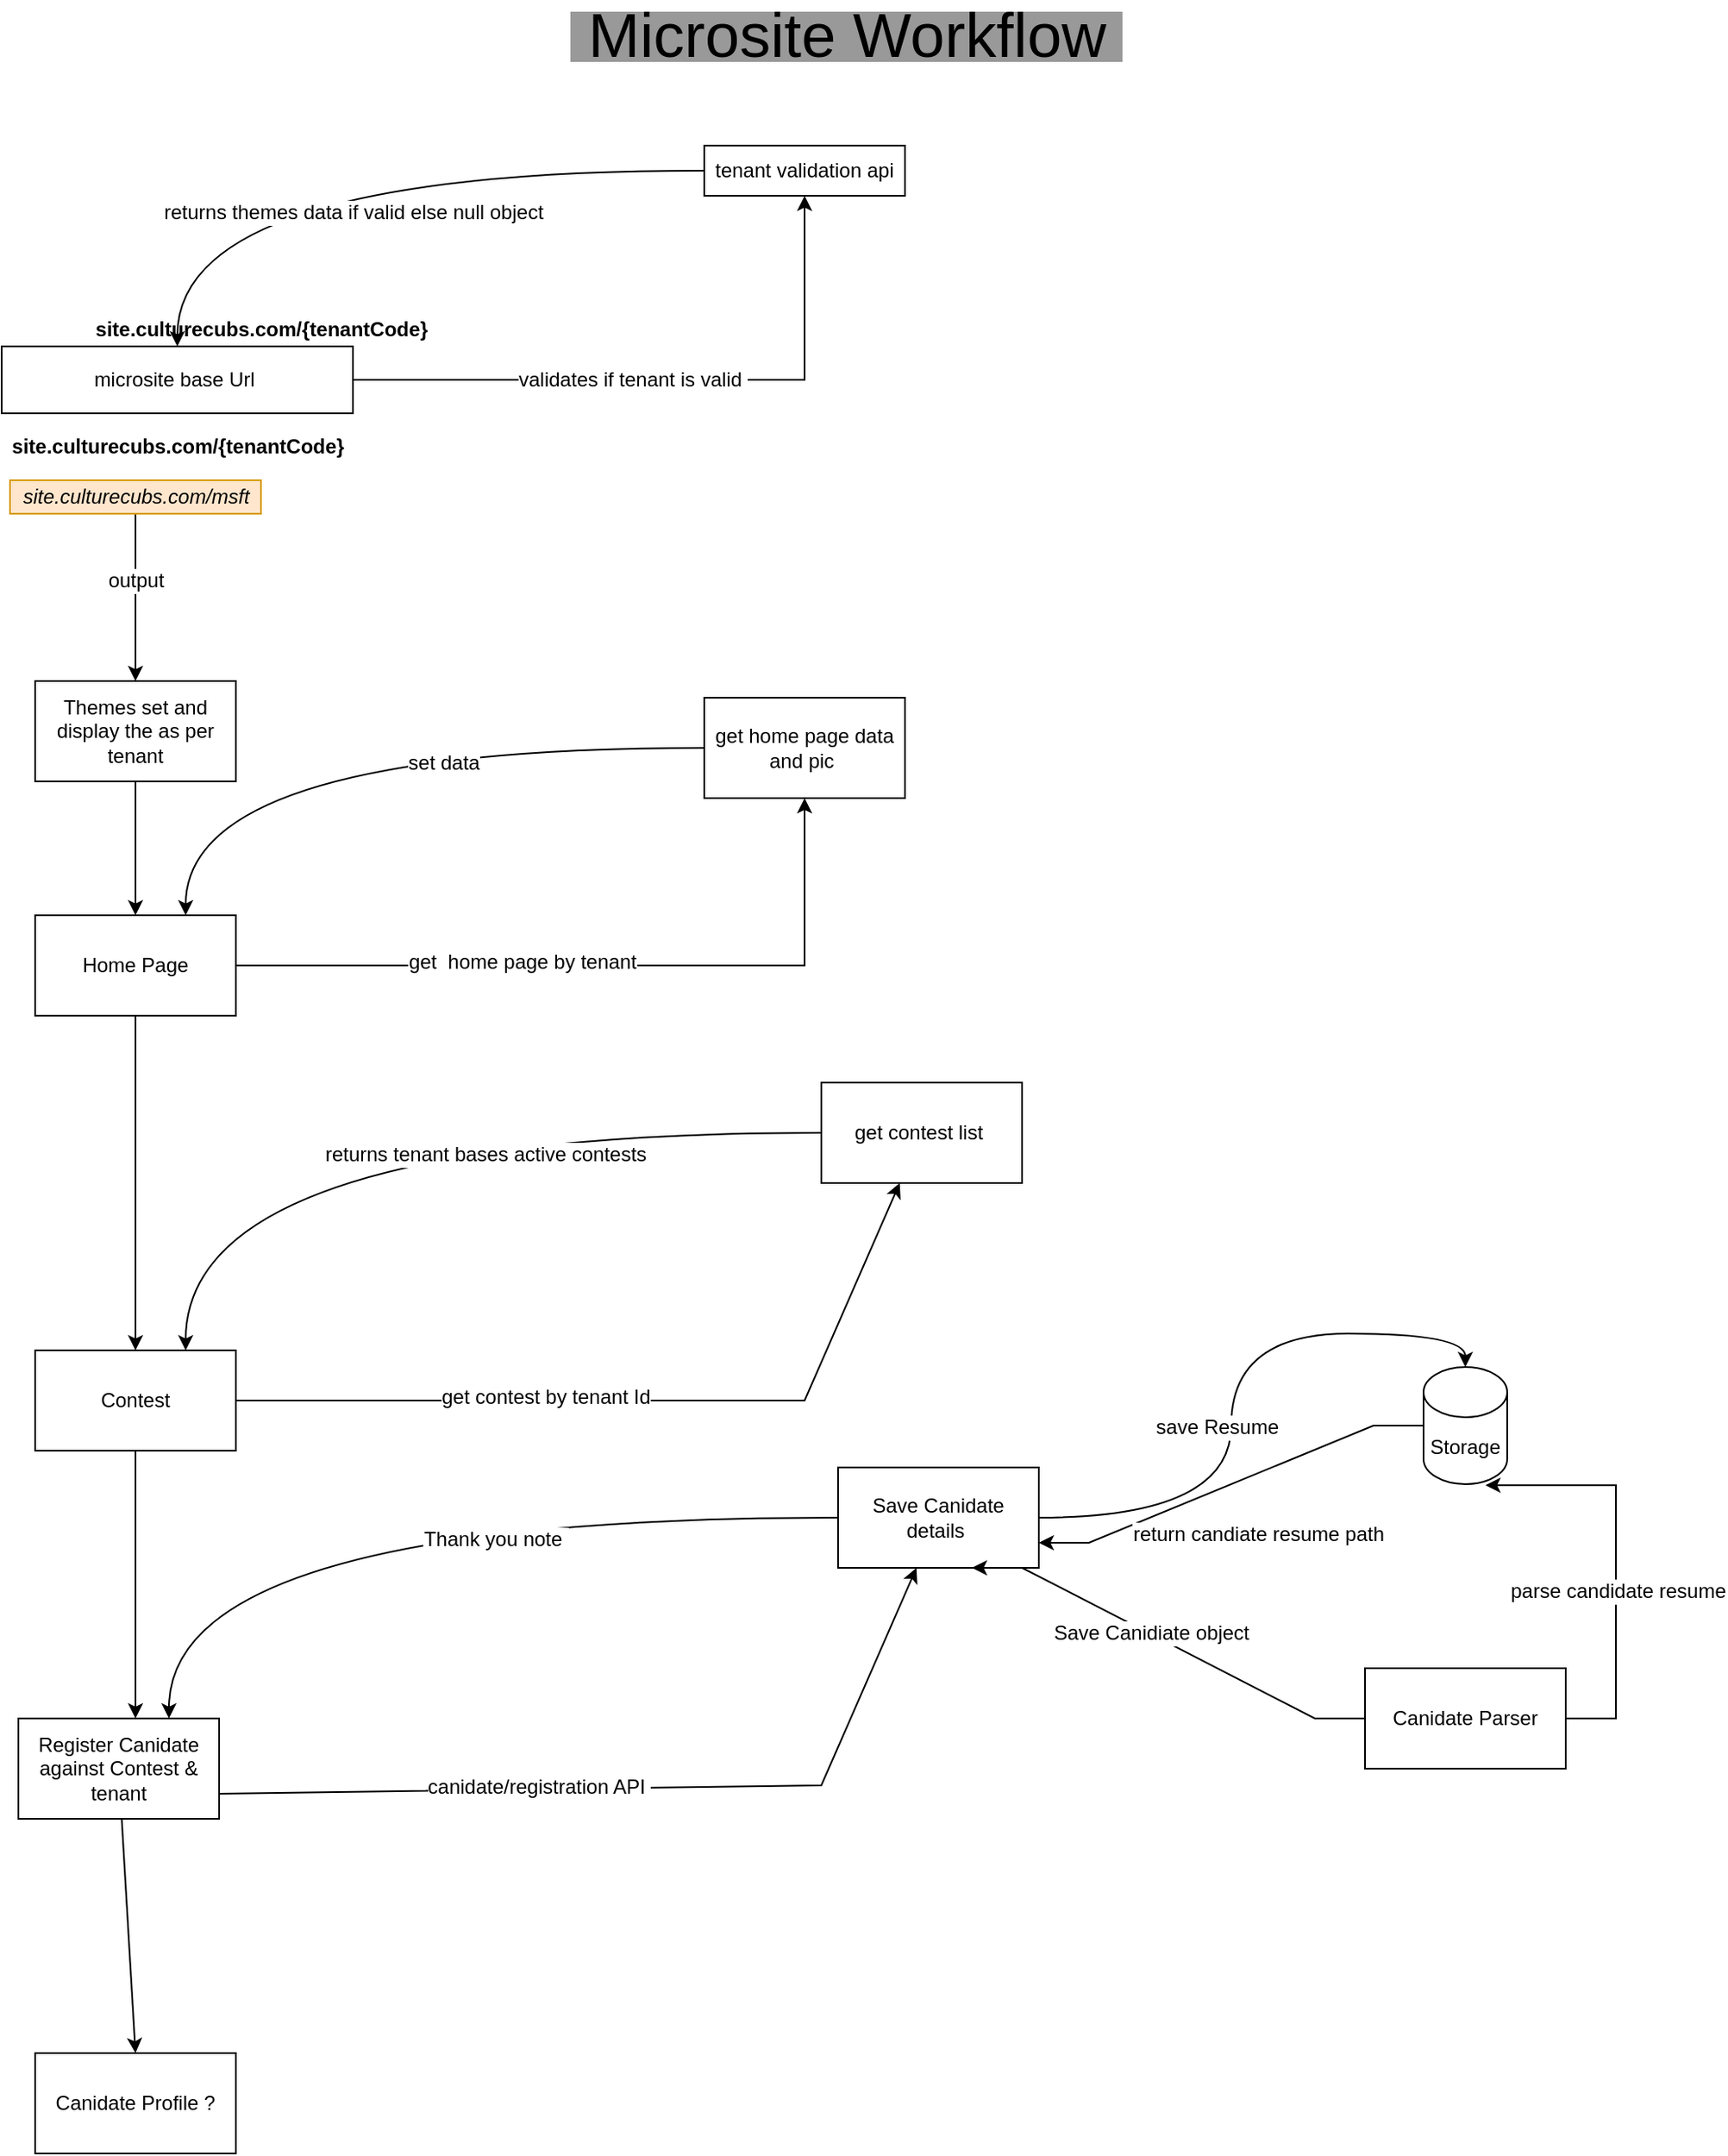 <mxfile version="18.1.3" type="device"><diagram id="jIvDshtUsh1PFM93n8f8" name="Page-1"><mxGraphModel dx="1390" dy="852" grid="1" gridSize="10" guides="1" tooltips="1" connect="1" arrows="1" fold="1" page="0" pageScale="1" pageWidth="1654" pageHeight="1169" math="0" shadow="0"><root><mxCell id="0"/><mxCell id="1" parent="0"/><mxCell id="c3MddPJyzKBDU0plNZMg-9" style="edgeStyle=orthogonalEdgeStyle;rounded=0;orthogonalLoop=1;jettySize=auto;html=1;fontSize=12;" edge="1" parent="1" source="c3MddPJyzKBDU0plNZMg-1" target="c3MddPJyzKBDU0plNZMg-8"><mxGeometry relative="1" as="geometry"/></mxCell><mxCell id="c3MddPJyzKBDU0plNZMg-10" value="validates if tenant is valid&amp;nbsp;" style="edgeLabel;html=1;align=center;verticalAlign=middle;resizable=0;points=[];fontSize=12;" vertex="1" connectable="0" parent="c3MddPJyzKBDU0plNZMg-9"><mxGeometry x="-0.227" y="3" relative="1" as="geometry"><mxPoint x="20" y="3" as="offset"/></mxGeometry></mxCell><mxCell id="c3MddPJyzKBDU0plNZMg-1" value="microsite base Url&amp;nbsp;" style="whiteSpace=wrap;html=1;" vertex="1" parent="1"><mxGeometry x="80" y="210" width="210" height="40" as="geometry"/></mxCell><mxCell id="c3MddPJyzKBDU0plNZMg-2" value="site.culturecubs.com/{tenantCode}" style="text;html=1;align=center;verticalAlign=middle;resizable=0;points=[];autosize=1;strokeColor=none;fillColor=none;fontStyle=1" vertex="1" parent="1"><mxGeometry x="80" y="260" width="210" height="20" as="geometry"/></mxCell><mxCell id="c3MddPJyzKBDU0plNZMg-21" style="edgeStyle=none;rounded=0;orthogonalLoop=1;jettySize=auto;html=1;entryX=0.5;entryY=0;entryDx=0;entryDy=0;fontSize=12;" edge="1" parent="1" source="c3MddPJyzKBDU0plNZMg-4" target="c3MddPJyzKBDU0plNZMg-20"><mxGeometry relative="1" as="geometry"/></mxCell><mxCell id="c3MddPJyzKBDU0plNZMg-22" value="output" style="edgeLabel;html=1;align=center;verticalAlign=middle;resizable=0;points=[];fontSize=12;" vertex="1" connectable="0" parent="c3MddPJyzKBDU0plNZMg-21"><mxGeometry x="-0.212" relative="1" as="geometry"><mxPoint as="offset"/></mxGeometry></mxCell><mxCell id="c3MddPJyzKBDU0plNZMg-4" value="site.culturecubs.com/msft" style="text;html=1;align=center;verticalAlign=middle;resizable=0;points=[];autosize=1;strokeColor=#d79b00;fillColor=#ffe6cc;fontStyle=2" vertex="1" parent="1"><mxGeometry x="85" y="290" width="150" height="20" as="geometry"/></mxCell><mxCell id="c3MddPJyzKBDU0plNZMg-5" value="&lt;font style=&quot;font-size: 37px;&quot;&gt;Microsite Workflow&lt;/font&gt;" style="text;html=1;align=center;verticalAlign=middle;resizable=0;points=[];autosize=1;strokeColor=none;fillColor=#999999;perimeterSpacing=9;" vertex="1" parent="1"><mxGeometry x="420" y="10" width="330" height="30" as="geometry"/></mxCell><mxCell id="c3MddPJyzKBDU0plNZMg-18" style="edgeStyle=orthogonalEdgeStyle;curved=1;rounded=0;orthogonalLoop=1;jettySize=auto;html=1;fontSize=12;" edge="1" parent="1" source="c3MddPJyzKBDU0plNZMg-8" target="c3MddPJyzKBDU0plNZMg-1"><mxGeometry relative="1" as="geometry"/></mxCell><mxCell id="c3MddPJyzKBDU0plNZMg-19" value="returns themes data if valid else null object" style="edgeLabel;html=1;align=center;verticalAlign=middle;resizable=0;points=[];fontSize=12;" vertex="1" connectable="0" parent="c3MddPJyzKBDU0plNZMg-18"><mxGeometry x="-0.079" y="9" relative="1" as="geometry"><mxPoint x="-17" y="16" as="offset"/></mxGeometry></mxCell><mxCell id="c3MddPJyzKBDU0plNZMg-8" value="tenant validation api" style="whiteSpace=wrap;html=1;fontSize=12;fillColor=none;" vertex="1" parent="1"><mxGeometry x="500" y="90" width="120" height="30" as="geometry"/></mxCell><mxCell id="c3MddPJyzKBDU0plNZMg-24" value="" style="edgeStyle=none;rounded=0;orthogonalLoop=1;jettySize=auto;html=1;fontSize=12;" edge="1" parent="1" source="c3MddPJyzKBDU0plNZMg-20" target="c3MddPJyzKBDU0plNZMg-23"><mxGeometry relative="1" as="geometry"/></mxCell><mxCell id="c3MddPJyzKBDU0plNZMg-20" value="Themes set and display the as per tenant" style="rounded=0;whiteSpace=wrap;html=1;fontSize=12;fillColor=none;" vertex="1" parent="1"><mxGeometry x="100" y="410" width="120" height="60" as="geometry"/></mxCell><mxCell id="c3MddPJyzKBDU0plNZMg-27" style="edgeStyle=none;rounded=0;orthogonalLoop=1;jettySize=auto;html=1;fontSize=12;" edge="1" parent="1" source="c3MddPJyzKBDU0plNZMg-23" target="c3MddPJyzKBDU0plNZMg-26"><mxGeometry relative="1" as="geometry"><Array as="points"><mxPoint x="560" y="580"/></Array></mxGeometry></mxCell><mxCell id="c3MddPJyzKBDU0plNZMg-28" value="get&amp;nbsp; home page by tenant" style="edgeLabel;html=1;align=center;verticalAlign=middle;resizable=0;points=[];fontSize=12;" vertex="1" connectable="0" parent="c3MddPJyzKBDU0plNZMg-27"><mxGeometry x="-0.372" y="2" relative="1" as="geometry"><mxPoint x="33" as="offset"/></mxGeometry></mxCell><mxCell id="c3MddPJyzKBDU0plNZMg-34" style="edgeStyle=orthogonalEdgeStyle;curved=1;rounded=0;orthogonalLoop=1;jettySize=auto;html=1;entryX=0.5;entryY=0;entryDx=0;entryDy=0;fontSize=12;" edge="1" parent="1" source="c3MddPJyzKBDU0plNZMg-23" target="c3MddPJyzKBDU0plNZMg-33"><mxGeometry relative="1" as="geometry"/></mxCell><mxCell id="c3MddPJyzKBDU0plNZMg-23" value="Home Page" style="rounded=0;whiteSpace=wrap;html=1;fontSize=12;fillColor=none;" vertex="1" parent="1"><mxGeometry x="100" y="550" width="120" height="60" as="geometry"/></mxCell><mxCell id="c3MddPJyzKBDU0plNZMg-31" style="edgeStyle=orthogonalEdgeStyle;curved=1;rounded=0;orthogonalLoop=1;jettySize=auto;html=1;entryX=0.75;entryY=0;entryDx=0;entryDy=0;fontSize=12;" edge="1" parent="1" source="c3MddPJyzKBDU0plNZMg-26" target="c3MddPJyzKBDU0plNZMg-23"><mxGeometry relative="1" as="geometry"/></mxCell><mxCell id="c3MddPJyzKBDU0plNZMg-32" value="set data" style="edgeLabel;html=1;align=center;verticalAlign=middle;resizable=0;points=[];fontSize=12;" vertex="1" connectable="0" parent="c3MddPJyzKBDU0plNZMg-31"><mxGeometry x="-0.237" y="9" relative="1" as="geometry"><mxPoint as="offset"/></mxGeometry></mxCell><mxCell id="c3MddPJyzKBDU0plNZMg-26" value="get home page data&lt;br&gt;and pic&amp;nbsp;" style="whiteSpace=wrap;html=1;fontSize=12;fillColor=none;" vertex="1" parent="1"><mxGeometry x="500" y="420" width="120" height="60" as="geometry"/></mxCell><mxCell id="c3MddPJyzKBDU0plNZMg-52" style="edgeStyle=orthogonalEdgeStyle;curved=1;rounded=0;orthogonalLoop=1;jettySize=auto;html=1;fontSize=12;" edge="1" parent="1" source="c3MddPJyzKBDU0plNZMg-33"><mxGeometry relative="1" as="geometry"><mxPoint x="160" y="1030" as="targetPoint"/></mxGeometry></mxCell><mxCell id="c3MddPJyzKBDU0plNZMg-33" value="Contest" style="whiteSpace=wrap;html=1;fontSize=12;fillColor=none;" vertex="1" parent="1"><mxGeometry x="100" y="810" width="120" height="60" as="geometry"/></mxCell><mxCell id="c3MddPJyzKBDU0plNZMg-35" value="site.culturecubs.com/{tenantCode}" style="text;html=1;align=center;verticalAlign=middle;resizable=0;points=[];autosize=1;strokeColor=none;fillColor=none;fontStyle=1" vertex="1" parent="1"><mxGeometry x="130" y="190" width="210" height="20" as="geometry"/></mxCell><mxCell id="c3MddPJyzKBDU0plNZMg-36" style="edgeStyle=none;rounded=0;orthogonalLoop=1;jettySize=auto;html=1;fontSize=12;" edge="1" parent="1" target="c3MddPJyzKBDU0plNZMg-38"><mxGeometry relative="1" as="geometry"><mxPoint x="220" y="840" as="sourcePoint"/><Array as="points"><mxPoint x="560" y="840"/></Array></mxGeometry></mxCell><mxCell id="c3MddPJyzKBDU0plNZMg-37" value="get contest by tenant Id" style="edgeLabel;html=1;align=center;verticalAlign=middle;resizable=0;points=[];fontSize=12;" vertex="1" connectable="0" parent="c3MddPJyzKBDU0plNZMg-36"><mxGeometry x="-0.372" y="2" relative="1" as="geometry"><mxPoint x="33" as="offset"/></mxGeometry></mxCell><mxCell id="c3MddPJyzKBDU0plNZMg-39" style="edgeStyle=orthogonalEdgeStyle;curved=1;rounded=0;orthogonalLoop=1;jettySize=auto;html=1;entryX=0.75;entryY=0;entryDx=0;entryDy=0;fontSize=12;" edge="1" parent="1" source="c3MddPJyzKBDU0plNZMg-38" target="c3MddPJyzKBDU0plNZMg-33"><mxGeometry relative="1" as="geometry"/></mxCell><mxCell id="c3MddPJyzKBDU0plNZMg-40" value="returns tenant bases active contests" style="edgeLabel;html=1;align=center;verticalAlign=middle;resizable=0;points=[];fontSize=12;" vertex="1" connectable="0" parent="c3MddPJyzKBDU0plNZMg-39"><mxGeometry x="-0.21" y="13" relative="1" as="geometry"><mxPoint as="offset"/></mxGeometry></mxCell><mxCell id="c3MddPJyzKBDU0plNZMg-38" value="get contest list&amp;nbsp;" style="whiteSpace=wrap;html=1;fontSize=12;fillColor=none;" vertex="1" parent="1"><mxGeometry x="570" y="650" width="120" height="60" as="geometry"/></mxCell><mxCell id="c3MddPJyzKBDU0plNZMg-79" style="edgeStyle=none;rounded=0;orthogonalLoop=1;jettySize=auto;html=1;entryX=0.5;entryY=0;entryDx=0;entryDy=0;fontSize=12;elbow=vertical;" edge="1" parent="1" source="c3MddPJyzKBDU0plNZMg-46" target="c3MddPJyzKBDU0plNZMg-76"><mxGeometry relative="1" as="geometry"/></mxCell><mxCell id="c3MddPJyzKBDU0plNZMg-46" value="Register Canidate&lt;br&gt;against Contest &amp;amp; tenant" style="whiteSpace=wrap;html=1;fontSize=12;fillColor=none;" vertex="1" parent="1"><mxGeometry x="90" y="1030" width="120" height="60" as="geometry"/></mxCell><mxCell id="c3MddPJyzKBDU0plNZMg-47" style="edgeStyle=none;rounded=0;orthogonalLoop=1;jettySize=auto;html=1;fontSize=12;exitX=1;exitY=0.75;exitDx=0;exitDy=0;" edge="1" parent="1" target="c3MddPJyzKBDU0plNZMg-51" source="c3MddPJyzKBDU0plNZMg-46"><mxGeometry relative="1" as="geometry"><mxPoint x="230" y="1070" as="sourcePoint"/><Array as="points"><mxPoint x="570" y="1070"/></Array></mxGeometry></mxCell><mxCell id="c3MddPJyzKBDU0plNZMg-48" value="canidate/registration API&amp;nbsp;" style="edgeLabel;html=1;align=center;verticalAlign=middle;resizable=0;points=[];fontSize=12;" vertex="1" connectable="0" parent="c3MddPJyzKBDU0plNZMg-47"><mxGeometry x="-0.372" y="2" relative="1" as="geometry"><mxPoint x="33" as="offset"/></mxGeometry></mxCell><mxCell id="c3MddPJyzKBDU0plNZMg-49" style="edgeStyle=orthogonalEdgeStyle;curved=1;rounded=0;orthogonalLoop=1;jettySize=auto;html=1;entryX=0.75;entryY=0;entryDx=0;entryDy=0;fontSize=12;" edge="1" parent="1" source="c3MddPJyzKBDU0plNZMg-51" target="c3MddPJyzKBDU0plNZMg-46"><mxGeometry relative="1" as="geometry"/></mxCell><mxCell id="c3MddPJyzKBDU0plNZMg-50" value="Thank you note&amp;nbsp;" style="edgeLabel;html=1;align=center;verticalAlign=middle;resizable=0;points=[];fontSize=12;" vertex="1" connectable="0" parent="c3MddPJyzKBDU0plNZMg-49"><mxGeometry x="-0.21" y="13" relative="1" as="geometry"><mxPoint as="offset"/></mxGeometry></mxCell><mxCell id="c3MddPJyzKBDU0plNZMg-56" style="edgeStyle=orthogonalEdgeStyle;curved=1;rounded=0;orthogonalLoop=1;jettySize=auto;html=1;entryX=0.5;entryY=0;entryDx=0;entryDy=0;entryPerimeter=0;fontSize=12;" edge="1" parent="1" source="c3MddPJyzKBDU0plNZMg-51" target="c3MddPJyzKBDU0plNZMg-55"><mxGeometry relative="1" as="geometry"/></mxCell><mxCell id="c3MddPJyzKBDU0plNZMg-57" value="save Resume&amp;nbsp;" style="edgeLabel;html=1;align=center;verticalAlign=middle;resizable=0;points=[];fontSize=12;" vertex="1" connectable="0" parent="c3MddPJyzKBDU0plNZMg-56"><mxGeometry x="-0.121" y="7" relative="1" as="geometry"><mxPoint as="offset"/></mxGeometry></mxCell><mxCell id="c3MddPJyzKBDU0plNZMg-51" value="Save Canidate details&amp;nbsp;" style="whiteSpace=wrap;html=1;fontSize=12;fillColor=none;" vertex="1" parent="1"><mxGeometry x="580" y="880" width="120" height="60" as="geometry"/></mxCell><mxCell id="c3MddPJyzKBDU0plNZMg-71" style="edgeStyle=entityRelationEdgeStyle;rounded=0;orthogonalLoop=1;jettySize=auto;html=1;entryX=0.74;entryY=1.009;entryDx=0;entryDy=0;entryPerimeter=0;fontSize=12;elbow=vertical;" edge="1" parent="1" source="c3MddPJyzKBDU0plNZMg-53" target="c3MddPJyzKBDU0plNZMg-55"><mxGeometry relative="1" as="geometry"/></mxCell><mxCell id="c3MddPJyzKBDU0plNZMg-72" value="parse candidate resume" style="edgeLabel;html=1;align=center;verticalAlign=middle;resizable=0;points=[];fontSize=12;" vertex="1" connectable="0" parent="c3MddPJyzKBDU0plNZMg-71"><mxGeometry x="-0.145" y="-1" relative="1" as="geometry"><mxPoint as="offset"/></mxGeometry></mxCell><mxCell id="c3MddPJyzKBDU0plNZMg-73" style="edgeStyle=entityRelationEdgeStyle;rounded=0;orthogonalLoop=1;jettySize=auto;html=1;entryX=0.667;entryY=1;entryDx=0;entryDy=0;entryPerimeter=0;fontSize=12;elbow=vertical;" edge="1" parent="1" source="c3MddPJyzKBDU0plNZMg-53" target="c3MddPJyzKBDU0plNZMg-51"><mxGeometry relative="1" as="geometry"/></mxCell><mxCell id="c3MddPJyzKBDU0plNZMg-74" value="Save Canidiate object" style="edgeLabel;html=1;align=center;verticalAlign=middle;resizable=0;points=[];fontSize=12;" vertex="1" connectable="0" parent="c3MddPJyzKBDU0plNZMg-73"><mxGeometry x="0.1" y="-1" relative="1" as="geometry"><mxPoint as="offset"/></mxGeometry></mxCell><mxCell id="c3MddPJyzKBDU0plNZMg-53" value="Canidate Parser" style="whiteSpace=wrap;html=1;fontSize=12;fillColor=none;" vertex="1" parent="1"><mxGeometry x="895" y="1000" width="120" height="60" as="geometry"/></mxCell><mxCell id="c3MddPJyzKBDU0plNZMg-68" style="edgeStyle=entityRelationEdgeStyle;rounded=0;orthogonalLoop=1;jettySize=auto;html=1;entryX=1;entryY=0.75;entryDx=0;entryDy=0;fontSize=12;elbow=vertical;" edge="1" parent="1" source="c3MddPJyzKBDU0plNZMg-55" target="c3MddPJyzKBDU0plNZMg-51"><mxGeometry relative="1" as="geometry"/></mxCell><mxCell id="c3MddPJyzKBDU0plNZMg-69" value="return candiate resume path" style="edgeLabel;html=1;align=center;verticalAlign=middle;resizable=0;points=[];fontSize=12;" vertex="1" connectable="0" parent="c3MddPJyzKBDU0plNZMg-68"><mxGeometry x="-0.232" y="1" relative="1" as="geometry"><mxPoint x="-11" y="40" as="offset"/></mxGeometry></mxCell><mxCell id="c3MddPJyzKBDU0plNZMg-55" value="Storage" style="shape=cylinder3;whiteSpace=wrap;html=1;boundedLbl=1;backgroundOutline=1;size=15;fontSize=12;fillColor=none;" vertex="1" parent="1"><mxGeometry x="930" y="820" width="50" height="70" as="geometry"/></mxCell><mxCell id="c3MddPJyzKBDU0plNZMg-76" value="Canidate Profile ?" style="whiteSpace=wrap;html=1;fontSize=12;fillColor=none;" vertex="1" parent="1"><mxGeometry x="100" y="1230" width="120" height="60" as="geometry"/></mxCell></root></mxGraphModel></diagram></mxfile>